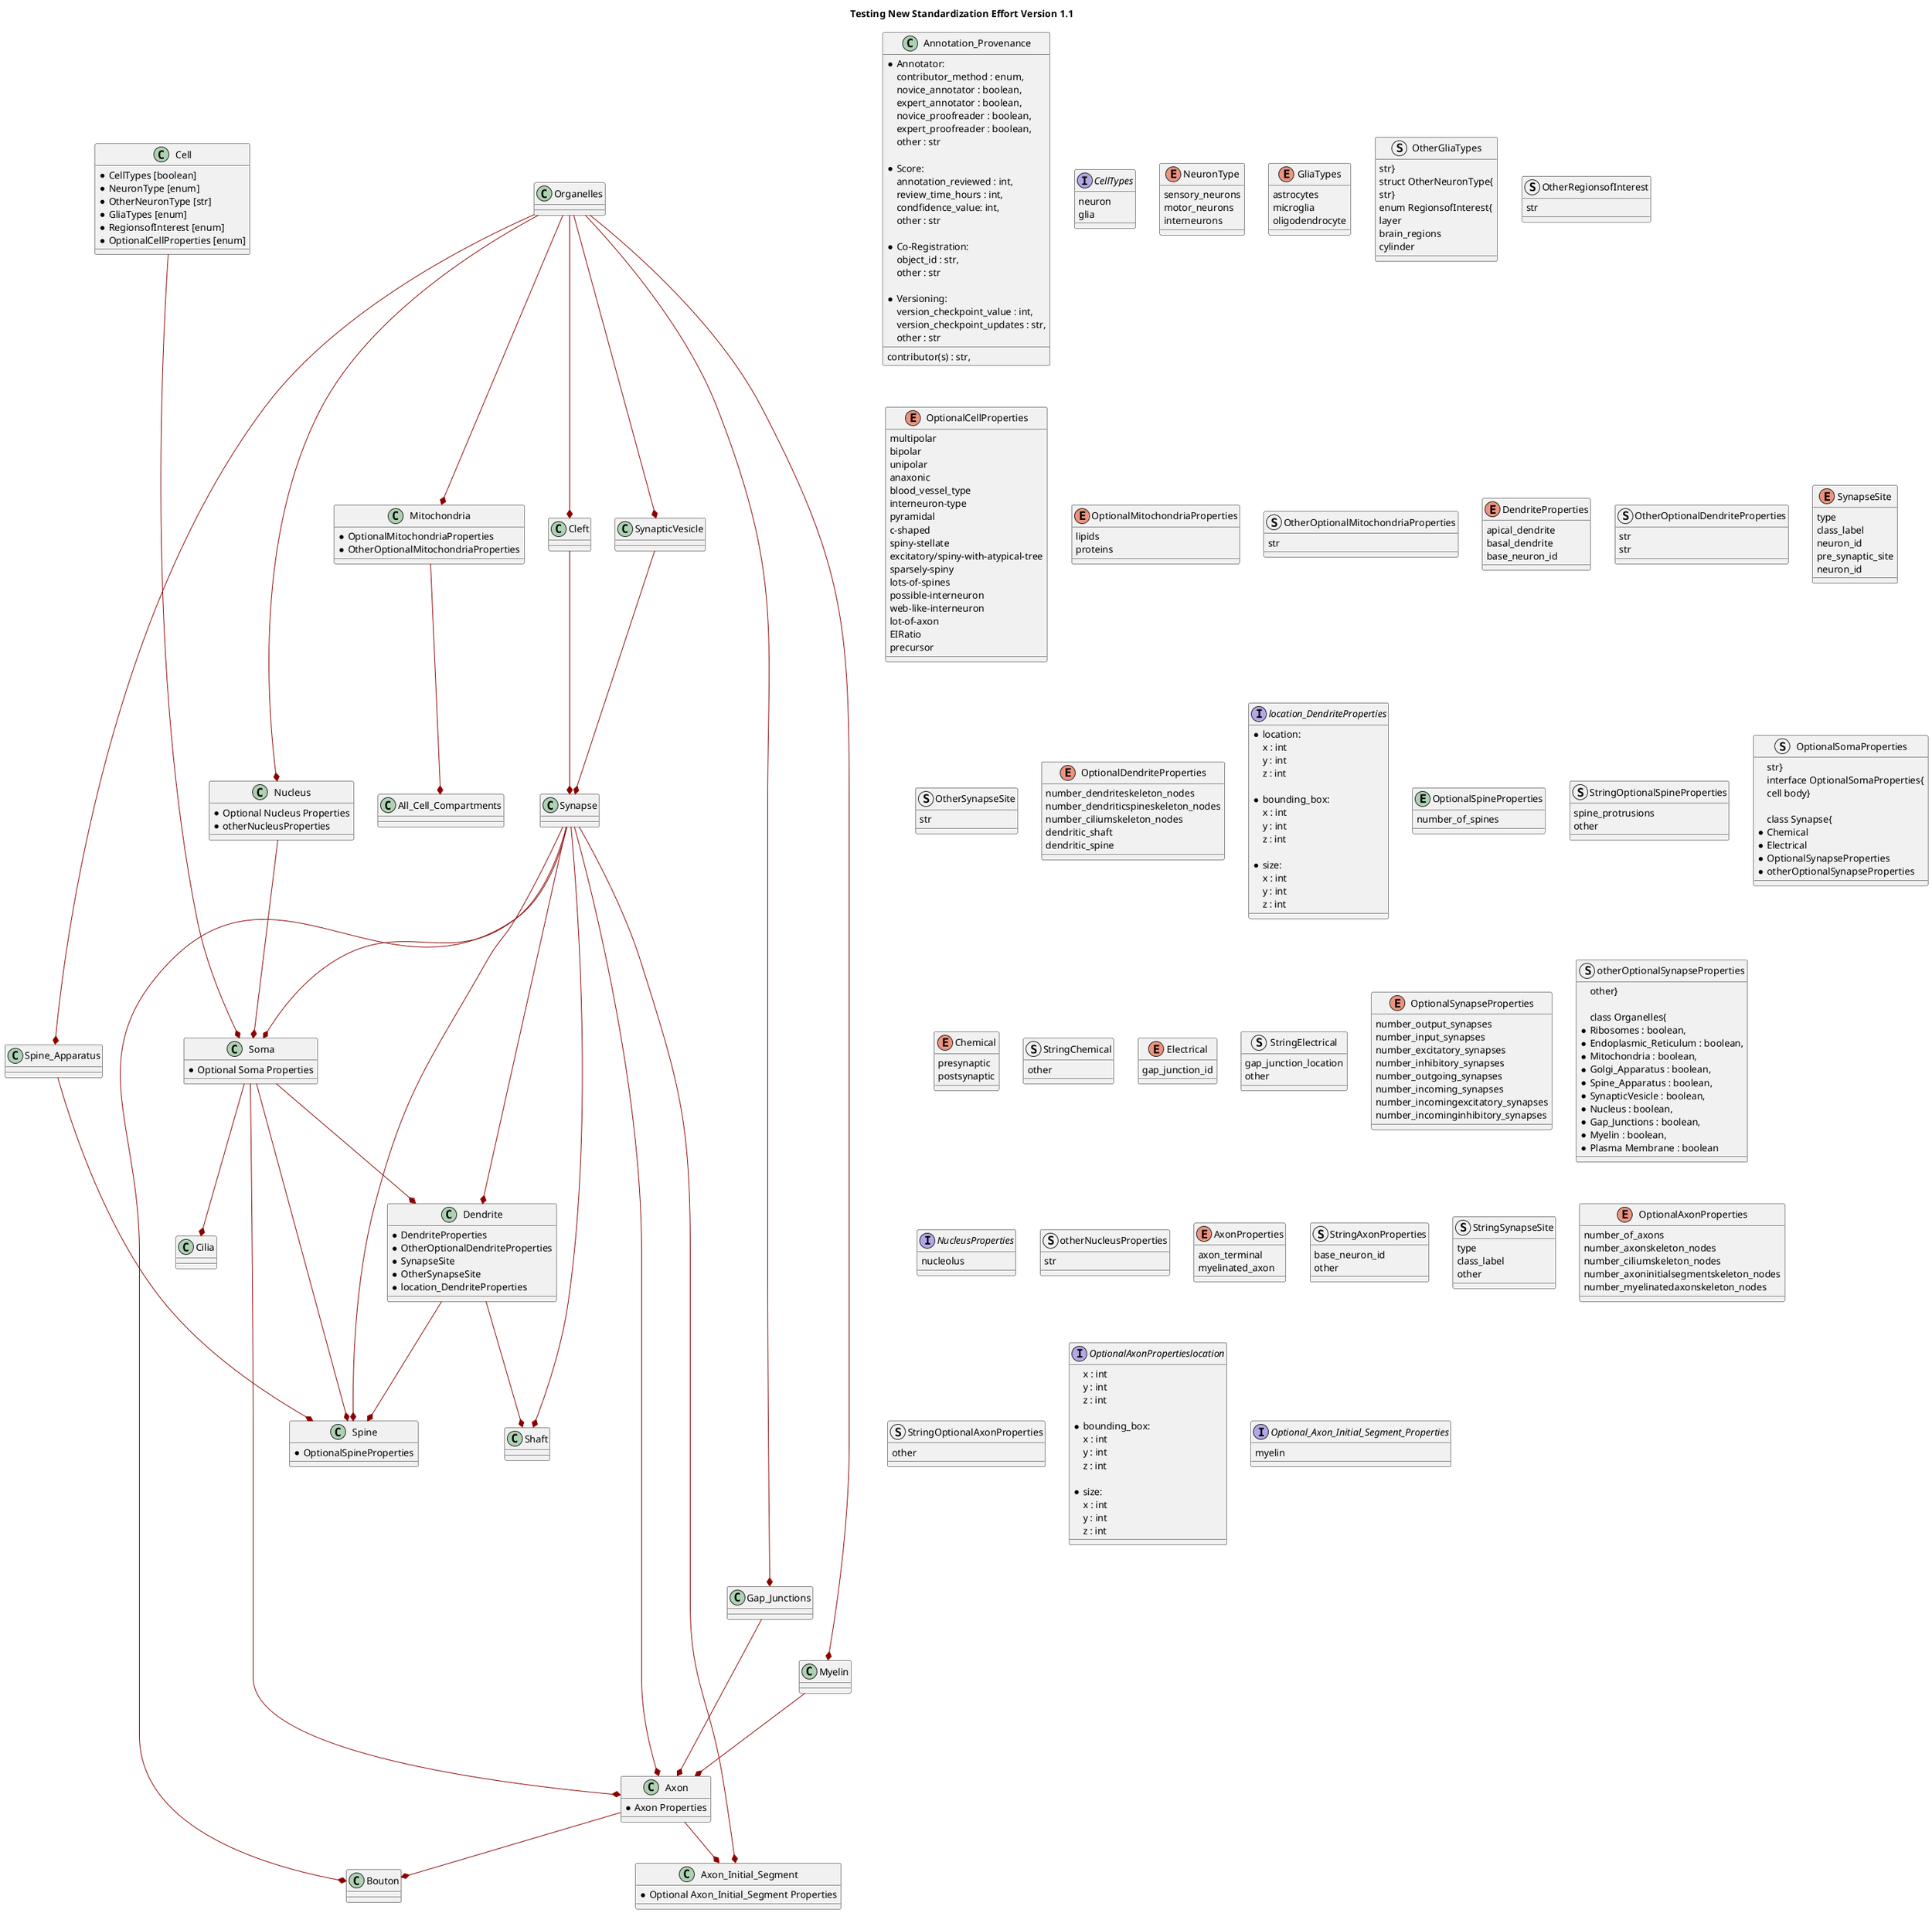 @startuml
title Testing New Standardization Effort Version 1.1
/'
The axon is connected to the Presynaptic 
sending a chemical to be released into the 
Postsynaptic.
'/
Cell ---[#darkred]-* Soma
Soma -[#darkred]-* Spine
Soma ------[#darkred]-* Axon
Soma -[#darkred]-* Dendrite
Soma -[#darkred]-* Cilia 
Dendrite -[#darkred]-* Shaft
Dendrite -[#darkred]-* Spine
Axon -[#darkred]-* Axon_Initial_Segment
Axon -[#darkred]-* Bouton
Gap_Junctions -[#darkred]-* Axon
Myelin -[#darkred]-* Axon
Synapse -[#darkred]-* Axon
Synapse -[#darkred]-* Dendrite
Synapse -[#darkred]-* Axon_Initial_Segment
Synapse -[#darkred]-* Bouton
Synapse ---[#darkred]-* Spine
Synapse ---[#darkred]-* Shaft
Synapse -[#darkred]-* Soma 
Spine_Apparatus -[#darkred]* Spine
Organelles -[#darkred]-* Gap_Junctions
Organelles -[#darkred]-* Nucleus
Organelles -[#darkred]-* Mitochondria
Organelles -[#darkred]-* SynapticVesicle
Organelles -[#darkred]-* Myelin
Organelles -[#darkred]-* Cleft
Organelles -[#darkred]-* Spine_Apparatus
Nucleus -[#darkred]-* Soma
Cleft -[#darkred]-* Synapse 
Mitochondria -[#darkred]-* All_Cell_Compartments
SynapticVesicle -[#darkred]-* Synapse

class Annotation_Provenance{
	*Annotator: 
	contributor(s) : str, 
	contributor_method : enum, 
	novice_annotator : boolean, 
	expert_annotator : boolean, 
	novice_proofreader : boolean, 
	expert_proofreader : boolean, 
	other : str

	*Score:
	annotation_reviewed : int, 
	review_time_hours : int, 
	condfidence_value: int,
	other : str

	*Co-Registration:
	object_id : str, 
	other : str

	*Versioning:
	version_checkpoint_value : int, 
	version_checkpoint_updates : str, 
	other : str
}

class Cell{
	*CellTypes [boolean]
	*NeuronType [enum]
	*OtherNeuronType [str]
	*GliaTypes [enum]
	*RegionsofInterest [enum]
	*OptionalCellProperties [enum]
}
interface CellTypes{
	neuron 
	glia
}
enum NeuronType{
	sensory_neurons
	motor_neurons
	interneurons
}
enum GliaTypes{
	astrocytes
	microglia 
	oligodendrocyte 
}	
struct OtherGliaTypes{
		str}
struct OtherNeuronType{
	str}
enum RegionsofInterest{
	layer
	brain_regions
	cylinder
}
struct OtherRegionsofInterest{
	str
}
enum OptionalCellProperties{
		multipolar 
		bipolar
		unipolar
		anaxonic
		blood_vessel_type
		interneuron-type
        pyramidal
		c-shaped
        spiny-stellate
        excitatory/spiny-with-atypical-tree
        sparsely-spiny
        lots-of-spines
        possible-interneuron
        web-like-interneuron
        lot-of-axon
        EIRatio
		precursor
}

class Bouton{
}

class Mitochondria{
    *OptionalMitochondriaProperties
    *OtherOptionalMitochondriaProperties
}

enum OptionalMitochondriaProperties{
    lipids 
    proteins
}
struct OtherOptionalMitochondriaProperties{
str
}
enum DendriteProperties{
    apical_dendrite
    basal_dendrite 
    base_neuron_id
    }

struct OtherOptionalDendriteProperties{
str
}

enum SynapseSite{
type
class_label
neuron_id
}
		
struct OtherSynapseSite{
    str
}
class Dendrite{
        *DendriteProperties
        *OtherOptionalDendriteProperties
        *SynapseSite
        *OtherSynapseSite
        *location_DendriteProperties
}
enum OptionalDendriteProperties{
		number_dendriteskeleton_nodes
		number_dendriticspineskeleton_nodes
		number_ciliumskeleton_nodes
		dendritic_shaft
		dendritic_spine
        }

struct OtherOptionalDendriteProperties{
    str
}      
interface location_DendriteProperties{
    *location: 
        x : int
        y : int
        z : int
   
    *bounding_box: 
            x : int
            y : int
            z : int
       
      *size: 
            x : int
            y : int
            z : int
} 

class Spine_Apparatus{
}

class Spine{
    *OptionalSpineProperties
}

entity OptionalSpineProperties{
    number_of_spines
}
struct StringOptionalSpineProperties{
    spine_protrusions
    other
    }


class Soma{
*Optional Soma Properties
}
struct OptionalSomaProperties{
str}
interface OptionalSomaProperties{
    cell body}

class Synapse{
    *Chemical
    *Electrical
    *OptionalSynapseProperties
    *otherOptionalSynapseProperties
    }
enum Chemical{
		presynaptic
		postsynaptic
    }
struct StringChemical{
		other 
        }
enum Electrical{
		gap_junction_id
        }
struct StringElectrical{
    gap_junction_location 
    other
        }
enum OptionalSynapseProperties{
	number_output_synapses 
	number_input_synapses 
	number_excitatory_synapses
	number_inhibitory_synapses
	number_outgoing_synapses
	number_incoming_synapses
	number_incomingexcitatory_synapses
	number_incominginhibitory_synapses
}
struct otherOptionalSynapseProperties{
    other}

class Organelles{
	*Ribosomes : boolean,
    *Endoplasmic_Reticulum : boolean,
	*Mitochondria : boolean,
	*Golgi_Apparatus : boolean,
	*Spine_Apparatus : boolean,
    *SynapticVesicle : boolean,
	*Nucleus : boolean,
	*Gap_Junctions : boolean,
	*Myelin : boolean,
	*Plasma Membrane : boolean
}

class Nucleus{
*Optional Nucleus Properties
*otherNucleusProperties
}
interface NucleusProperties{
nucleolus 
}
struct otherNucleusProperties{
str
}

class Axon{
    *Axon Properties
    }

enum AxonProperties{
	axon_terminal 
	myelinated_axon 
}
	
struct StringAxonProperties{
    base_neuron_id
	other
    }


enum SynapseSite{
		pre_synaptic_site
		neuron_id
}
struct StringSynapseSite{
		type 
		class_label 
		other 
}

enum OptionalAxonProperties{
	number_of_axons
	number_axonskeleton_nodes
	number_ciliumskeleton_nodes
	number_axoninitialsegmentskeleton_nodes
	number_myelinatedaxonskeleton_nodes
    }

struct StringOptionalAxonProperties{
	other
}

interface OptionalAxonPropertieslocation{
        x : int
        y : int
        z : int
   
    *bounding_box: 
            x : int
            y : int
            z : int
       
       *size: 
            x : int
            y : int
            z : int
} 
class SynapticVesicle{

} 

class Axon_Initial_Segment{
	*Optional Axon_Initial_Segment Properties

}
interface Optional_Axon_Initial_Segment_Properties{
    myelin 
}


@enduml